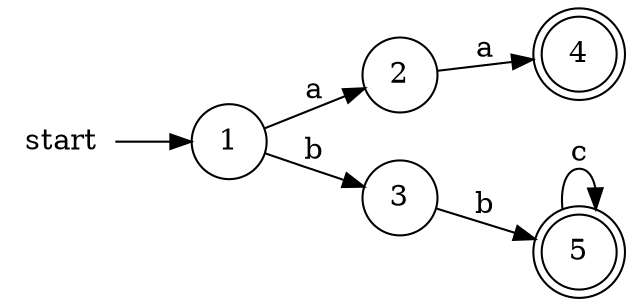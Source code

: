 digraph NFA{
  rankdir=LR;
  node [shape=circle];
  edge [color=black];
	1 -> 2[label=a];
	2 -> 4[label=a];
	1 -> 3[label=b];
	3 -> 5[label=b];
	5 -> 5[label=c];
4 [shape=doublecircle];5 [shape=doublecircle];x [label= "start", shape=none,height=.0,width=.0];x -> 1;
}